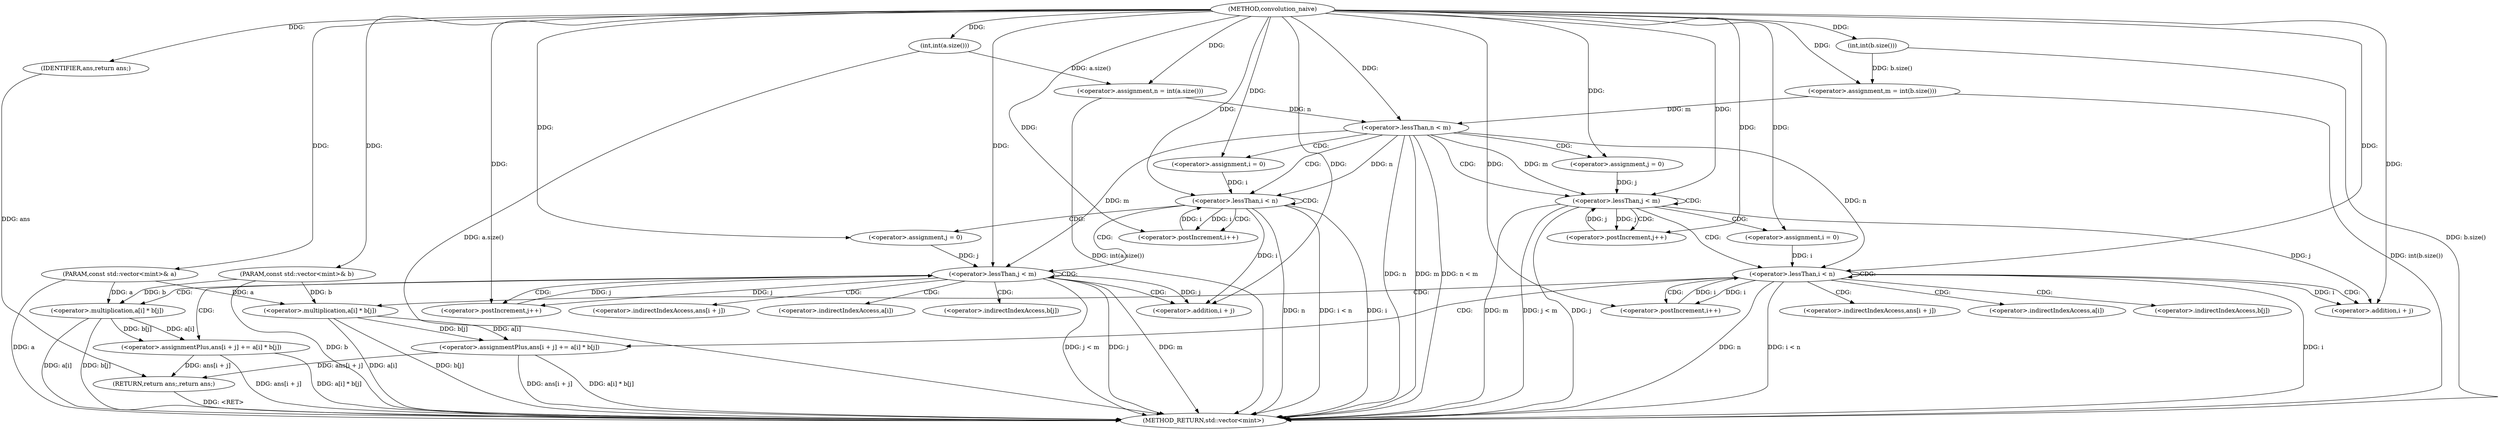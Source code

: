digraph "convolution_naive" {  
"1002277" [label = "(METHOD,convolution_naive)" ]
"1002371" [label = "(METHOD_RETURN,std::vector<mint>)" ]
"1002278" [label = "(PARAM,const std::vector<mint>& a)" ]
"1002279" [label = "(PARAM,const std::vector<mint>& b)" ]
"1002282" [label = "(<operator>.assignment,n = int(a.size()))" ]
"1002287" [label = "(<operator>.assignment,m = int(b.size()))" ]
"1002369" [label = "(RETURN,return ans;,return ans;)" ]
"1002293" [label = "(<operator>.lessThan,n < m)" ]
"1002370" [label = "(IDENTIFIER,ans,return ans;)" ]
"1002284" [label = "(int,int(a.size()))" ]
"1002289" [label = "(int,int(b.size()))" ]
"1002299" [label = "(<operator>.assignment,j = 0)" ]
"1002302" [label = "(<operator>.lessThan,j < m)" ]
"1002305" [label = "(<operator>.postIncrement,j++)" ]
"1002336" [label = "(<operator>.assignment,i = 0)" ]
"1002339" [label = "(<operator>.lessThan,i < n)" ]
"1002342" [label = "(<operator>.postIncrement,i++)" ]
"1002310" [label = "(<operator>.assignment,i = 0)" ]
"1002313" [label = "(<operator>.lessThan,i < n)" ]
"1002316" [label = "(<operator>.postIncrement,i++)" ]
"1002319" [label = "(<operator>.assignmentPlus,ans[i + j] += a[i] * b[j])" ]
"1002347" [label = "(<operator>.assignment,j = 0)" ]
"1002350" [label = "(<operator>.lessThan,j < m)" ]
"1002353" [label = "(<operator>.postIncrement,j++)" ]
"1002356" [label = "(<operator>.assignmentPlus,ans[i + j] += a[i] * b[j])" ]
"1002325" [label = "(<operator>.multiplication,a[i] * b[j])" ]
"1002322" [label = "(<operator>.addition,i + j)" ]
"1002362" [label = "(<operator>.multiplication,a[i] * b[j])" ]
"1002359" [label = "(<operator>.addition,i + j)" ]
"1002320" [label = "(<operator>.indirectIndexAccess,ans[i + j])" ]
"1002326" [label = "(<operator>.indirectIndexAccess,a[i])" ]
"1002329" [label = "(<operator>.indirectIndexAccess,b[j])" ]
"1002357" [label = "(<operator>.indirectIndexAccess,ans[i + j])" ]
"1002363" [label = "(<operator>.indirectIndexAccess,a[i])" ]
"1002366" [label = "(<operator>.indirectIndexAccess,b[j])" ]
  "1002369" -> "1002371"  [ label = "DDG: <RET>"] 
  "1002278" -> "1002371"  [ label = "DDG: a"] 
  "1002279" -> "1002371"  [ label = "DDG: b"] 
  "1002284" -> "1002371"  [ label = "DDG: a.size()"] 
  "1002282" -> "1002371"  [ label = "DDG: int(a.size())"] 
  "1002289" -> "1002371"  [ label = "DDG: b.size()"] 
  "1002287" -> "1002371"  [ label = "DDG: int(b.size())"] 
  "1002293" -> "1002371"  [ label = "DDG: n"] 
  "1002293" -> "1002371"  [ label = "DDG: m"] 
  "1002293" -> "1002371"  [ label = "DDG: n < m"] 
  "1002339" -> "1002371"  [ label = "DDG: i"] 
  "1002339" -> "1002371"  [ label = "DDG: n"] 
  "1002339" -> "1002371"  [ label = "DDG: i < n"] 
  "1002350" -> "1002371"  [ label = "DDG: j"] 
  "1002350" -> "1002371"  [ label = "DDG: m"] 
  "1002350" -> "1002371"  [ label = "DDG: j < m"] 
  "1002356" -> "1002371"  [ label = "DDG: ans[i + j]"] 
  "1002362" -> "1002371"  [ label = "DDG: a[i]"] 
  "1002362" -> "1002371"  [ label = "DDG: b[j]"] 
  "1002356" -> "1002371"  [ label = "DDG: a[i] * b[j]"] 
  "1002302" -> "1002371"  [ label = "DDG: j"] 
  "1002302" -> "1002371"  [ label = "DDG: m"] 
  "1002302" -> "1002371"  [ label = "DDG: j < m"] 
  "1002313" -> "1002371"  [ label = "DDG: i"] 
  "1002313" -> "1002371"  [ label = "DDG: n"] 
  "1002313" -> "1002371"  [ label = "DDG: i < n"] 
  "1002319" -> "1002371"  [ label = "DDG: ans[i + j]"] 
  "1002325" -> "1002371"  [ label = "DDG: a[i]"] 
  "1002325" -> "1002371"  [ label = "DDG: b[j]"] 
  "1002319" -> "1002371"  [ label = "DDG: a[i] * b[j]"] 
  "1002277" -> "1002278"  [ label = "DDG: "] 
  "1002277" -> "1002279"  [ label = "DDG: "] 
  "1002284" -> "1002282"  [ label = "DDG: a.size()"] 
  "1002289" -> "1002287"  [ label = "DDG: b.size()"] 
  "1002370" -> "1002369"  [ label = "DDG: ans"] 
  "1002356" -> "1002369"  [ label = "DDG: ans[i + j]"] 
  "1002319" -> "1002369"  [ label = "DDG: ans[i + j]"] 
  "1002277" -> "1002282"  [ label = "DDG: "] 
  "1002277" -> "1002287"  [ label = "DDG: "] 
  "1002277" -> "1002370"  [ label = "DDG: "] 
  "1002277" -> "1002284"  [ label = "DDG: "] 
  "1002277" -> "1002289"  [ label = "DDG: "] 
  "1002282" -> "1002293"  [ label = "DDG: n"] 
  "1002277" -> "1002293"  [ label = "DDG: "] 
  "1002287" -> "1002293"  [ label = "DDG: m"] 
  "1002277" -> "1002299"  [ label = "DDG: "] 
  "1002299" -> "1002302"  [ label = "DDG: j"] 
  "1002305" -> "1002302"  [ label = "DDG: j"] 
  "1002277" -> "1002302"  [ label = "DDG: "] 
  "1002293" -> "1002302"  [ label = "DDG: m"] 
  "1002302" -> "1002305"  [ label = "DDG: j"] 
  "1002277" -> "1002305"  [ label = "DDG: "] 
  "1002277" -> "1002336"  [ label = "DDG: "] 
  "1002277" -> "1002310"  [ label = "DDG: "] 
  "1002336" -> "1002339"  [ label = "DDG: i"] 
  "1002342" -> "1002339"  [ label = "DDG: i"] 
  "1002277" -> "1002339"  [ label = "DDG: "] 
  "1002293" -> "1002339"  [ label = "DDG: n"] 
  "1002339" -> "1002342"  [ label = "DDG: i"] 
  "1002277" -> "1002342"  [ label = "DDG: "] 
  "1002310" -> "1002313"  [ label = "DDG: i"] 
  "1002316" -> "1002313"  [ label = "DDG: i"] 
  "1002277" -> "1002313"  [ label = "DDG: "] 
  "1002293" -> "1002313"  [ label = "DDG: n"] 
  "1002277" -> "1002316"  [ label = "DDG: "] 
  "1002313" -> "1002316"  [ label = "DDG: i"] 
  "1002325" -> "1002319"  [ label = "DDG: a[i]"] 
  "1002325" -> "1002319"  [ label = "DDG: b[j]"] 
  "1002277" -> "1002347"  [ label = "DDG: "] 
  "1002347" -> "1002350"  [ label = "DDG: j"] 
  "1002353" -> "1002350"  [ label = "DDG: j"] 
  "1002277" -> "1002350"  [ label = "DDG: "] 
  "1002293" -> "1002350"  [ label = "DDG: m"] 
  "1002277" -> "1002353"  [ label = "DDG: "] 
  "1002350" -> "1002353"  [ label = "DDG: j"] 
  "1002362" -> "1002356"  [ label = "DDG: b[j]"] 
  "1002362" -> "1002356"  [ label = "DDG: a[i]"] 
  "1002278" -> "1002325"  [ label = "DDG: a"] 
  "1002279" -> "1002325"  [ label = "DDG: b"] 
  "1002313" -> "1002322"  [ label = "DDG: i"] 
  "1002277" -> "1002322"  [ label = "DDG: "] 
  "1002302" -> "1002322"  [ label = "DDG: j"] 
  "1002278" -> "1002362"  [ label = "DDG: a"] 
  "1002279" -> "1002362"  [ label = "DDG: b"] 
  "1002339" -> "1002359"  [ label = "DDG: i"] 
  "1002277" -> "1002359"  [ label = "DDG: "] 
  "1002350" -> "1002359"  [ label = "DDG: j"] 
  "1002293" -> "1002299"  [ label = "CDG: "] 
  "1002293" -> "1002302"  [ label = "CDG: "] 
  "1002293" -> "1002336"  [ label = "CDG: "] 
  "1002293" -> "1002339"  [ label = "CDG: "] 
  "1002302" -> "1002313"  [ label = "CDG: "] 
  "1002302" -> "1002305"  [ label = "CDG: "] 
  "1002302" -> "1002302"  [ label = "CDG: "] 
  "1002302" -> "1002310"  [ label = "CDG: "] 
  "1002339" -> "1002339"  [ label = "CDG: "] 
  "1002339" -> "1002342"  [ label = "CDG: "] 
  "1002339" -> "1002350"  [ label = "CDG: "] 
  "1002339" -> "1002347"  [ label = "CDG: "] 
  "1002313" -> "1002325"  [ label = "CDG: "] 
  "1002313" -> "1002322"  [ label = "CDG: "] 
  "1002313" -> "1002313"  [ label = "CDG: "] 
  "1002313" -> "1002326"  [ label = "CDG: "] 
  "1002313" -> "1002320"  [ label = "CDG: "] 
  "1002313" -> "1002319"  [ label = "CDG: "] 
  "1002313" -> "1002329"  [ label = "CDG: "] 
  "1002313" -> "1002316"  [ label = "CDG: "] 
  "1002350" -> "1002362"  [ label = "CDG: "] 
  "1002350" -> "1002356"  [ label = "CDG: "] 
  "1002350" -> "1002353"  [ label = "CDG: "] 
  "1002350" -> "1002366"  [ label = "CDG: "] 
  "1002350" -> "1002357"  [ label = "CDG: "] 
  "1002350" -> "1002359"  [ label = "CDG: "] 
  "1002350" -> "1002350"  [ label = "CDG: "] 
  "1002350" -> "1002363"  [ label = "CDG: "] 
}
